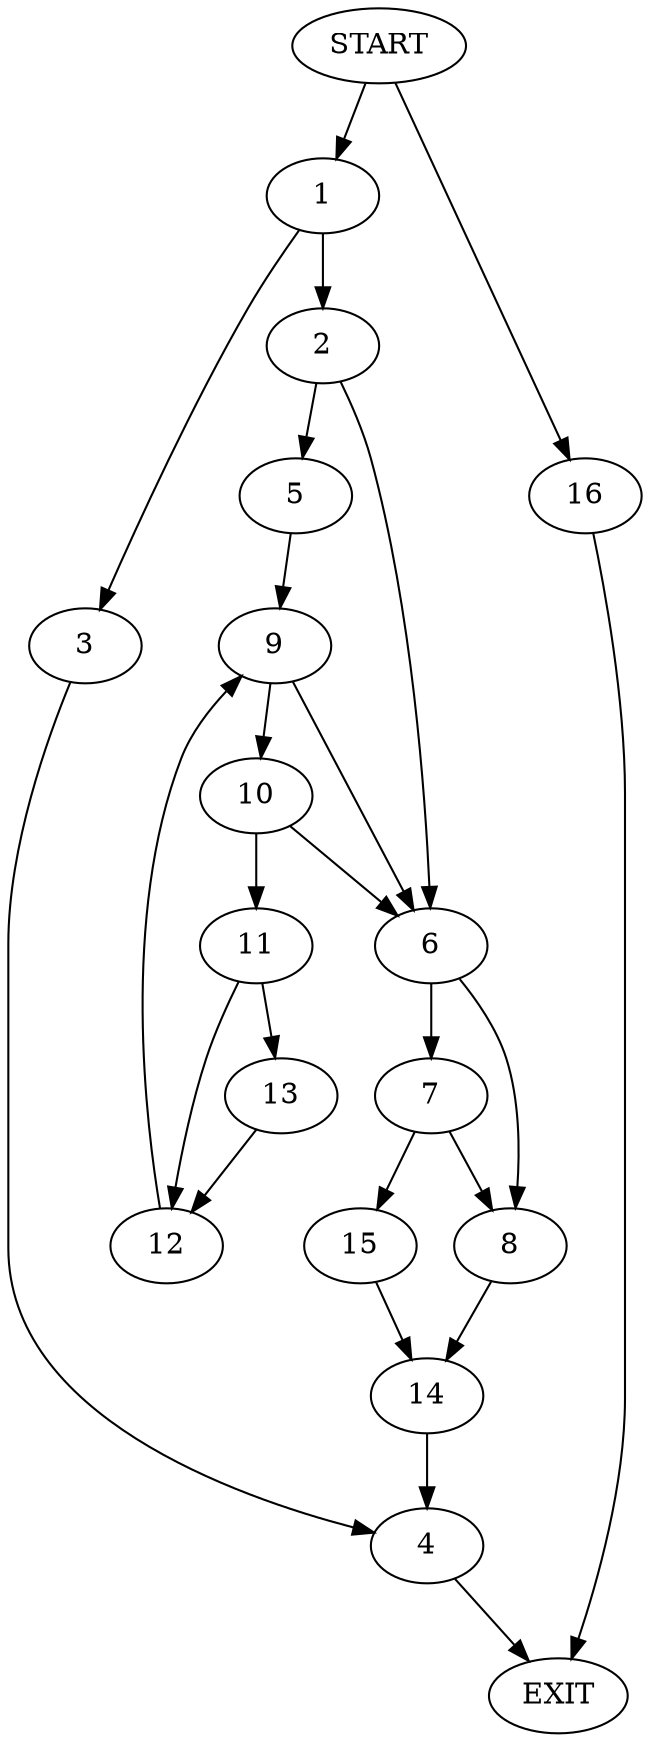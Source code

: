 digraph {
0 [label="START"]
17 [label="EXIT"]
0 -> 1
1 -> 2
1 -> 3
3 -> 4
2 -> 5
2 -> 6
6 -> 7
6 -> 8
5 -> 9
9 -> 6
9 -> 10
10 -> 11
10 -> 6
11 -> 12
11 -> 13
13 -> 12
12 -> 9
8 -> 14
7 -> 15
7 -> 8
15 -> 14
14 -> 4
4 -> 17
0 -> 16
16 -> 17
}
